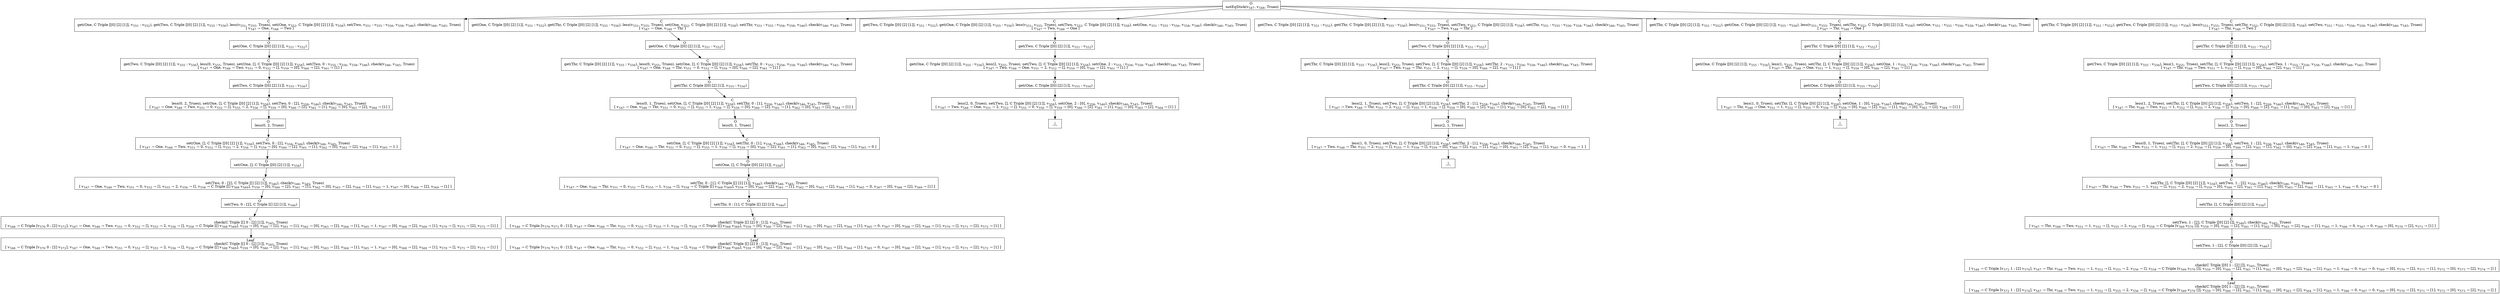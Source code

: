 digraph {
    graph [rankdir=TB
          ,bgcolor=transparent];
    node [shape=box
         ,fillcolor=white
         ,style=filled];
    0 [label=<O <BR/> notEqStick(v<SUB>547</SUB>, v<SUB>548</SUB>, Trueo)>];
    1 [label=<C <BR/> get(One, C Triple [[0] [2] [1]], v<SUB>551</SUB> : v<SUB>552</SUB>), get(Two, C Triple [[0] [2] [1]], v<SUB>555</SUB> : v<SUB>556</SUB>), less(v<SUB>551</SUB>, v<SUB>555</SUB>, Trueo), set(One, v<SUB>552</SUB>, C Triple [[0] [2] [1]], v<SUB>558</SUB>), set(Two, v<SUB>551</SUB> : v<SUB>555</SUB> : v<SUB>556</SUB>, v<SUB>558</SUB>, v<SUB>546</SUB>), check(v<SUB>546</SUB>, v<SUB>545</SUB>, Trueo) <BR/>  [ v<SUB>547</SUB> &rarr; One, v<SUB>548</SUB> &rarr; Two ] >];
    2 [label=<C <BR/> get(One, C Triple [[0] [2] [1]], v<SUB>551</SUB> : v<SUB>552</SUB>), get(Thr, C Triple [[0] [2] [1]], v<SUB>555</SUB> : v<SUB>556</SUB>), less(v<SUB>551</SUB>, v<SUB>555</SUB>, Trueo), set(One, v<SUB>552</SUB>, C Triple [[0] [2] [1]], v<SUB>558</SUB>), set(Thr, v<SUB>551</SUB> : v<SUB>555</SUB> : v<SUB>556</SUB>, v<SUB>558</SUB>, v<SUB>546</SUB>), check(v<SUB>546</SUB>, v<SUB>545</SUB>, Trueo) <BR/>  [ v<SUB>547</SUB> &rarr; One, v<SUB>548</SUB> &rarr; Thr ] >];
    3 [label=<C <BR/> get(Two, C Triple [[0] [2] [1]], v<SUB>551</SUB> : v<SUB>552</SUB>), get(One, C Triple [[0] [2] [1]], v<SUB>555</SUB> : v<SUB>556</SUB>), less(v<SUB>551</SUB>, v<SUB>555</SUB>, Trueo), set(Two, v<SUB>552</SUB>, C Triple [[0] [2] [1]], v<SUB>558</SUB>), set(One, v<SUB>551</SUB> : v<SUB>555</SUB> : v<SUB>556</SUB>, v<SUB>558</SUB>, v<SUB>546</SUB>), check(v<SUB>546</SUB>, v<SUB>545</SUB>, Trueo) <BR/>  [ v<SUB>547</SUB> &rarr; Two, v<SUB>548</SUB> &rarr; One ] >];
    4 [label=<C <BR/> get(Two, C Triple [[0] [2] [1]], v<SUB>551</SUB> : v<SUB>552</SUB>), get(Thr, C Triple [[0] [2] [1]], v<SUB>555</SUB> : v<SUB>556</SUB>), less(v<SUB>551</SUB>, v<SUB>555</SUB>, Trueo), set(Two, v<SUB>552</SUB>, C Triple [[0] [2] [1]], v<SUB>558</SUB>), set(Thr, v<SUB>551</SUB> : v<SUB>555</SUB> : v<SUB>556</SUB>, v<SUB>558</SUB>, v<SUB>546</SUB>), check(v<SUB>546</SUB>, v<SUB>545</SUB>, Trueo) <BR/>  [ v<SUB>547</SUB> &rarr; Two, v<SUB>548</SUB> &rarr; Thr ] >];
    5 [label=<C <BR/> get(Thr, C Triple [[0] [2] [1]], v<SUB>551</SUB> : v<SUB>552</SUB>), get(One, C Triple [[0] [2] [1]], v<SUB>555</SUB> : v<SUB>556</SUB>), less(v<SUB>551</SUB>, v<SUB>555</SUB>, Trueo), set(Thr, v<SUB>552</SUB>, C Triple [[0] [2] [1]], v<SUB>558</SUB>), set(One, v<SUB>551</SUB> : v<SUB>555</SUB> : v<SUB>556</SUB>, v<SUB>558</SUB>, v<SUB>546</SUB>), check(v<SUB>546</SUB>, v<SUB>545</SUB>, Trueo) <BR/>  [ v<SUB>547</SUB> &rarr; Thr, v<SUB>548</SUB> &rarr; One ] >];
    6 [label=<C <BR/> get(Thr, C Triple [[0] [2] [1]], v<SUB>551</SUB> : v<SUB>552</SUB>), get(Two, C Triple [[0] [2] [1]], v<SUB>555</SUB> : v<SUB>556</SUB>), less(v<SUB>551</SUB>, v<SUB>555</SUB>, Trueo), set(Thr, v<SUB>552</SUB>, C Triple [[0] [2] [1]], v<SUB>558</SUB>), set(Two, v<SUB>551</SUB> : v<SUB>555</SUB> : v<SUB>556</SUB>, v<SUB>558</SUB>, v<SUB>546</SUB>), check(v<SUB>546</SUB>, v<SUB>545</SUB>, Trueo) <BR/>  [ v<SUB>547</SUB> &rarr; Thr, v<SUB>548</SUB> &rarr; Two ] >];
    7 [label=<O <BR/> get(One, C Triple [[0] [2] [1]], v<SUB>551</SUB> : v<SUB>552</SUB>)>];
    8 [label=<C <BR/> get(Two, C Triple [[0] [2] [1]], v<SUB>555</SUB> : v<SUB>556</SUB>), less(0, v<SUB>555</SUB>, Trueo), set(One, [], C Triple [[0] [2] [1]], v<SUB>558</SUB>), set(Two, 0 : v<SUB>555</SUB> : v<SUB>556</SUB>, v<SUB>558</SUB>, v<SUB>546</SUB>), check(v<SUB>546</SUB>, v<SUB>545</SUB>, Trueo) <BR/>  [ v<SUB>547</SUB> &rarr; One, v<SUB>548</SUB> &rarr; Two, v<SUB>551</SUB> &rarr; 0, v<SUB>552</SUB> &rarr; [], v<SUB>559</SUB> &rarr; [0], v<SUB>560</SUB> &rarr; [2], v<SUB>561</SUB> &rarr; [1] ] >];
    9 [label=<O <BR/> get(Two, C Triple [[0] [2] [1]], v<SUB>555</SUB> : v<SUB>556</SUB>)>];
    10 [label=<C <BR/> less(0, 2, Trueo), set(One, [], C Triple [[0] [2] [1]], v<SUB>558</SUB>), set(Two, 0 : [2], v<SUB>558</SUB>, v<SUB>546</SUB>), check(v<SUB>546</SUB>, v<SUB>545</SUB>, Trueo) <BR/>  [ v<SUB>547</SUB> &rarr; One, v<SUB>548</SUB> &rarr; Two, v<SUB>551</SUB> &rarr; 0, v<SUB>552</SUB> &rarr; [], v<SUB>555</SUB> &rarr; 2, v<SUB>556</SUB> &rarr; [], v<SUB>559</SUB> &rarr; [0], v<SUB>560</SUB> &rarr; [2], v<SUB>561</SUB> &rarr; [1], v<SUB>562</SUB> &rarr; [0], v<SUB>563</SUB> &rarr; [2], v<SUB>564</SUB> &rarr; [1] ] >];
    11 [label=<O <BR/> less(0, 2, Trueo)>];
    12 [label=<C <BR/> set(One, [], C Triple [[0] [2] [1]], v<SUB>558</SUB>), set(Two, 0 : [2], v<SUB>558</SUB>, v<SUB>546</SUB>), check(v<SUB>546</SUB>, v<SUB>545</SUB>, Trueo) <BR/>  [ v<SUB>547</SUB> &rarr; One, v<SUB>548</SUB> &rarr; Two, v<SUB>551</SUB> &rarr; 0, v<SUB>552</SUB> &rarr; [], v<SUB>555</SUB> &rarr; 2, v<SUB>556</SUB> &rarr; [], v<SUB>559</SUB> &rarr; [0], v<SUB>560</SUB> &rarr; [2], v<SUB>561</SUB> &rarr; [1], v<SUB>562</SUB> &rarr; [0], v<SUB>563</SUB> &rarr; [2], v<SUB>564</SUB> &rarr; [1], v<SUB>565</SUB> &rarr; 1 ] >];
    13 [label=<O <BR/> set(One, [], C Triple [[0] [2] [1]], v<SUB>558</SUB>)>];
    14 [label=<C <BR/> set(Two, 0 : [2], C Triple [[] [2] [1]], v<SUB>546</SUB>), check(v<SUB>546</SUB>, v<SUB>545</SUB>, Trueo) <BR/>  [ v<SUB>547</SUB> &rarr; One, v<SUB>548</SUB> &rarr; Two, v<SUB>551</SUB> &rarr; 0, v<SUB>552</SUB> &rarr; [], v<SUB>555</SUB> &rarr; 2, v<SUB>556</SUB> &rarr; [], v<SUB>558</SUB> &rarr; C Triple [[] v<SUB>568</SUB> v<SUB>569</SUB>], v<SUB>559</SUB> &rarr; [0], v<SUB>560</SUB> &rarr; [2], v<SUB>561</SUB> &rarr; [1], v<SUB>562</SUB> &rarr; [0], v<SUB>563</SUB> &rarr; [2], v<SUB>564</SUB> &rarr; [1], v<SUB>565</SUB> &rarr; 1, v<SUB>567</SUB> &rarr; [0], v<SUB>568</SUB> &rarr; [2], v<SUB>569</SUB> &rarr; [1] ] >];
    15 [label=<O <BR/> set(Two, 0 : [2], C Triple [[] [2] [1]], v<SUB>546</SUB>)>];
    16 [label=<C <BR/> check(C Triple [[] 0 : [2] [1]], v<SUB>545</SUB>, Trueo) <BR/>  [ v<SUB>546</SUB> &rarr; C Triple [v<SUB>570</SUB> 0 : [2] v<SUB>572</SUB>], v<SUB>547</SUB> &rarr; One, v<SUB>548</SUB> &rarr; Two, v<SUB>551</SUB> &rarr; 0, v<SUB>552</SUB> &rarr; [], v<SUB>555</SUB> &rarr; 2, v<SUB>556</SUB> &rarr; [], v<SUB>558</SUB> &rarr; C Triple [[] v<SUB>568</SUB> v<SUB>569</SUB>], v<SUB>559</SUB> &rarr; [0], v<SUB>560</SUB> &rarr; [2], v<SUB>561</SUB> &rarr; [1], v<SUB>562</SUB> &rarr; [0], v<SUB>563</SUB> &rarr; [2], v<SUB>564</SUB> &rarr; [1], v<SUB>565</SUB> &rarr; 1, v<SUB>567</SUB> &rarr; [0], v<SUB>568</SUB> &rarr; [2], v<SUB>569</SUB> &rarr; [1], v<SUB>570</SUB> &rarr; [], v<SUB>571</SUB> &rarr; [2], v<SUB>572</SUB> &rarr; [1] ] >];
    17 [label=<Leaf <BR/> check(C Triple [[] 0 : [2] [1]], v<SUB>545</SUB>, Trueo) <BR/>  [ v<SUB>546</SUB> &rarr; C Triple [v<SUB>570</SUB> 0 : [2] v<SUB>572</SUB>], v<SUB>547</SUB> &rarr; One, v<SUB>548</SUB> &rarr; Two, v<SUB>551</SUB> &rarr; 0, v<SUB>552</SUB> &rarr; [], v<SUB>555</SUB> &rarr; 2, v<SUB>556</SUB> &rarr; [], v<SUB>558</SUB> &rarr; C Triple [[] v<SUB>568</SUB> v<SUB>569</SUB>], v<SUB>559</SUB> &rarr; [0], v<SUB>560</SUB> &rarr; [2], v<SUB>561</SUB> &rarr; [1], v<SUB>562</SUB> &rarr; [0], v<SUB>563</SUB> &rarr; [2], v<SUB>564</SUB> &rarr; [1], v<SUB>565</SUB> &rarr; 1, v<SUB>567</SUB> &rarr; [0], v<SUB>568</SUB> &rarr; [2], v<SUB>569</SUB> &rarr; [1], v<SUB>570</SUB> &rarr; [], v<SUB>571</SUB> &rarr; [2], v<SUB>572</SUB> &rarr; [1] ] >];
    18 [label=<O <BR/> get(One, C Triple [[0] [2] [1]], v<SUB>551</SUB> : v<SUB>552</SUB>)>];
    19 [label=<C <BR/> get(Thr, C Triple [[0] [2] [1]], v<SUB>555</SUB> : v<SUB>556</SUB>), less(0, v<SUB>555</SUB>, Trueo), set(One, [], C Triple [[0] [2] [1]], v<SUB>558</SUB>), set(Thr, 0 : v<SUB>555</SUB> : v<SUB>556</SUB>, v<SUB>558</SUB>, v<SUB>546</SUB>), check(v<SUB>546</SUB>, v<SUB>545</SUB>, Trueo) <BR/>  [ v<SUB>547</SUB> &rarr; One, v<SUB>548</SUB> &rarr; Thr, v<SUB>551</SUB> &rarr; 0, v<SUB>552</SUB> &rarr; [], v<SUB>559</SUB> &rarr; [0], v<SUB>560</SUB> &rarr; [2], v<SUB>561</SUB> &rarr; [1] ] >];
    20 [label=<O <BR/> get(Thr, C Triple [[0] [2] [1]], v<SUB>555</SUB> : v<SUB>556</SUB>)>];
    21 [label=<C <BR/> less(0, 1, Trueo), set(One, [], C Triple [[0] [2] [1]], v<SUB>558</SUB>), set(Thr, 0 : [1], v<SUB>558</SUB>, v<SUB>546</SUB>), check(v<SUB>546</SUB>, v<SUB>545</SUB>, Trueo) <BR/>  [ v<SUB>547</SUB> &rarr; One, v<SUB>548</SUB> &rarr; Thr, v<SUB>551</SUB> &rarr; 0, v<SUB>552</SUB> &rarr; [], v<SUB>555</SUB> &rarr; 1, v<SUB>556</SUB> &rarr; [], v<SUB>559</SUB> &rarr; [0], v<SUB>560</SUB> &rarr; [2], v<SUB>561</SUB> &rarr; [1], v<SUB>562</SUB> &rarr; [0], v<SUB>563</SUB> &rarr; [2], v<SUB>564</SUB> &rarr; [1] ] >];
    22 [label=<O <BR/> less(0, 1, Trueo)>];
    23 [label=<C <BR/> set(One, [], C Triple [[0] [2] [1]], v<SUB>558</SUB>), set(Thr, 0 : [1], v<SUB>558</SUB>, v<SUB>546</SUB>), check(v<SUB>546</SUB>, v<SUB>545</SUB>, Trueo) <BR/>  [ v<SUB>547</SUB> &rarr; One, v<SUB>548</SUB> &rarr; Thr, v<SUB>551</SUB> &rarr; 0, v<SUB>552</SUB> &rarr; [], v<SUB>555</SUB> &rarr; 1, v<SUB>556</SUB> &rarr; [], v<SUB>559</SUB> &rarr; [0], v<SUB>560</SUB> &rarr; [2], v<SUB>561</SUB> &rarr; [1], v<SUB>562</SUB> &rarr; [0], v<SUB>563</SUB> &rarr; [2], v<SUB>564</SUB> &rarr; [1], v<SUB>565</SUB> &rarr; 0 ] >];
    24 [label=<O <BR/> set(One, [], C Triple [[0] [2] [1]], v<SUB>558</SUB>)>];
    25 [label=<C <BR/> set(Thr, 0 : [1], C Triple [[] [2] [1]], v<SUB>546</SUB>), check(v<SUB>546</SUB>, v<SUB>545</SUB>, Trueo) <BR/>  [ v<SUB>547</SUB> &rarr; One, v<SUB>548</SUB> &rarr; Thr, v<SUB>551</SUB> &rarr; 0, v<SUB>552</SUB> &rarr; [], v<SUB>555</SUB> &rarr; 1, v<SUB>556</SUB> &rarr; [], v<SUB>558</SUB> &rarr; C Triple [[] v<SUB>568</SUB> v<SUB>569</SUB>], v<SUB>559</SUB> &rarr; [0], v<SUB>560</SUB> &rarr; [2], v<SUB>561</SUB> &rarr; [1], v<SUB>562</SUB> &rarr; [0], v<SUB>563</SUB> &rarr; [2], v<SUB>564</SUB> &rarr; [1], v<SUB>565</SUB> &rarr; 0, v<SUB>567</SUB> &rarr; [0], v<SUB>568</SUB> &rarr; [2], v<SUB>569</SUB> &rarr; [1] ] >];
    26 [label=<O <BR/> set(Thr, 0 : [1], C Triple [[] [2] [1]], v<SUB>546</SUB>)>];
    27 [label=<C <BR/> check(C Triple [[] [2] 0 : [1]], v<SUB>545</SUB>, Trueo) <BR/>  [ v<SUB>546</SUB> &rarr; C Triple [v<SUB>570</SUB> v<SUB>571</SUB> 0 : [1]], v<SUB>547</SUB> &rarr; One, v<SUB>548</SUB> &rarr; Thr, v<SUB>551</SUB> &rarr; 0, v<SUB>552</SUB> &rarr; [], v<SUB>555</SUB> &rarr; 1, v<SUB>556</SUB> &rarr; [], v<SUB>558</SUB> &rarr; C Triple [[] v<SUB>568</SUB> v<SUB>569</SUB>], v<SUB>559</SUB> &rarr; [0], v<SUB>560</SUB> &rarr; [2], v<SUB>561</SUB> &rarr; [1], v<SUB>562</SUB> &rarr; [0], v<SUB>563</SUB> &rarr; [2], v<SUB>564</SUB> &rarr; [1], v<SUB>565</SUB> &rarr; 0, v<SUB>567</SUB> &rarr; [0], v<SUB>568</SUB> &rarr; [2], v<SUB>569</SUB> &rarr; [1], v<SUB>570</SUB> &rarr; [], v<SUB>571</SUB> &rarr; [2], v<SUB>572</SUB> &rarr; [1] ] >];
    28 [label=<Leaf <BR/> check(C Triple [[] [2] 0 : [1]], v<SUB>545</SUB>, Trueo) <BR/>  [ v<SUB>546</SUB> &rarr; C Triple [v<SUB>570</SUB> v<SUB>571</SUB> 0 : [1]], v<SUB>547</SUB> &rarr; One, v<SUB>548</SUB> &rarr; Thr, v<SUB>551</SUB> &rarr; 0, v<SUB>552</SUB> &rarr; [], v<SUB>555</SUB> &rarr; 1, v<SUB>556</SUB> &rarr; [], v<SUB>558</SUB> &rarr; C Triple [[] v<SUB>568</SUB> v<SUB>569</SUB>], v<SUB>559</SUB> &rarr; [0], v<SUB>560</SUB> &rarr; [2], v<SUB>561</SUB> &rarr; [1], v<SUB>562</SUB> &rarr; [0], v<SUB>563</SUB> &rarr; [2], v<SUB>564</SUB> &rarr; [1], v<SUB>565</SUB> &rarr; 0, v<SUB>567</SUB> &rarr; [0], v<SUB>568</SUB> &rarr; [2], v<SUB>569</SUB> &rarr; [1], v<SUB>570</SUB> &rarr; [], v<SUB>571</SUB> &rarr; [2], v<SUB>572</SUB> &rarr; [1] ] >];
    29 [label=<O <BR/> get(Two, C Triple [[0] [2] [1]], v<SUB>551</SUB> : v<SUB>552</SUB>)>];
    30 [label=<C <BR/> get(One, C Triple [[0] [2] [1]], v<SUB>555</SUB> : v<SUB>556</SUB>), less(2, v<SUB>555</SUB>, Trueo), set(Two, [], C Triple [[0] [2] [1]], v<SUB>558</SUB>), set(One, 2 : v<SUB>555</SUB> : v<SUB>556</SUB>, v<SUB>558</SUB>, v<SUB>546</SUB>), check(v<SUB>546</SUB>, v<SUB>545</SUB>, Trueo) <BR/>  [ v<SUB>547</SUB> &rarr; Two, v<SUB>548</SUB> &rarr; One, v<SUB>551</SUB> &rarr; 2, v<SUB>552</SUB> &rarr; [], v<SUB>559</SUB> &rarr; [0], v<SUB>560</SUB> &rarr; [2], v<SUB>561</SUB> &rarr; [1] ] >];
    31 [label=<O <BR/> get(One, C Triple [[0] [2] [1]], v<SUB>555</SUB> : v<SUB>556</SUB>)>];
    32 [label=<C <BR/> less(2, 0, Trueo), set(Two, [], C Triple [[0] [2] [1]], v<SUB>558</SUB>), set(One, 2 : [0], v<SUB>558</SUB>, v<SUB>546</SUB>), check(v<SUB>546</SUB>, v<SUB>545</SUB>, Trueo) <BR/>  [ v<SUB>547</SUB> &rarr; Two, v<SUB>548</SUB> &rarr; One, v<SUB>551</SUB> &rarr; 2, v<SUB>552</SUB> &rarr; [], v<SUB>555</SUB> &rarr; 0, v<SUB>556</SUB> &rarr; [], v<SUB>559</SUB> &rarr; [0], v<SUB>560</SUB> &rarr; [2], v<SUB>561</SUB> &rarr; [1], v<SUB>562</SUB> &rarr; [0], v<SUB>563</SUB> &rarr; [2], v<SUB>564</SUB> &rarr; [1] ] >];
    33 [label=<_|_>];
    34 [label=<O <BR/> get(Two, C Triple [[0] [2] [1]], v<SUB>551</SUB> : v<SUB>552</SUB>)>];
    35 [label=<C <BR/> get(Thr, C Triple [[0] [2] [1]], v<SUB>555</SUB> : v<SUB>556</SUB>), less(2, v<SUB>555</SUB>, Trueo), set(Two, [], C Triple [[0] [2] [1]], v<SUB>558</SUB>), set(Thr, 2 : v<SUB>555</SUB> : v<SUB>556</SUB>, v<SUB>558</SUB>, v<SUB>546</SUB>), check(v<SUB>546</SUB>, v<SUB>545</SUB>, Trueo) <BR/>  [ v<SUB>547</SUB> &rarr; Two, v<SUB>548</SUB> &rarr; Thr, v<SUB>551</SUB> &rarr; 2, v<SUB>552</SUB> &rarr; [], v<SUB>559</SUB> &rarr; [0], v<SUB>560</SUB> &rarr; [2], v<SUB>561</SUB> &rarr; [1] ] >];
    36 [label=<O <BR/> get(Thr, C Triple [[0] [2] [1]], v<SUB>555</SUB> : v<SUB>556</SUB>)>];
    37 [label=<C <BR/> less(2, 1, Trueo), set(Two, [], C Triple [[0] [2] [1]], v<SUB>558</SUB>), set(Thr, 2 : [1], v<SUB>558</SUB>, v<SUB>546</SUB>), check(v<SUB>546</SUB>, v<SUB>545</SUB>, Trueo) <BR/>  [ v<SUB>547</SUB> &rarr; Two, v<SUB>548</SUB> &rarr; Thr, v<SUB>551</SUB> &rarr; 2, v<SUB>552</SUB> &rarr; [], v<SUB>555</SUB> &rarr; 1, v<SUB>556</SUB> &rarr; [], v<SUB>559</SUB> &rarr; [0], v<SUB>560</SUB> &rarr; [2], v<SUB>561</SUB> &rarr; [1], v<SUB>562</SUB> &rarr; [0], v<SUB>563</SUB> &rarr; [2], v<SUB>564</SUB> &rarr; [1] ] >];
    38 [label=<O <BR/> less(2, 1, Trueo)>];
    39 [label=<C <BR/> less(1, 0, Trueo), set(Two, [], C Triple [[0] [2] [1]], v<SUB>558</SUB>), set(Thr, 2 : [1], v<SUB>558</SUB>, v<SUB>546</SUB>), check(v<SUB>546</SUB>, v<SUB>545</SUB>, Trueo) <BR/>  [ v<SUB>547</SUB> &rarr; Two, v<SUB>548</SUB> &rarr; Thr, v<SUB>551</SUB> &rarr; 2, v<SUB>552</SUB> &rarr; [], v<SUB>555</SUB> &rarr; 1, v<SUB>556</SUB> &rarr; [], v<SUB>559</SUB> &rarr; [0], v<SUB>560</SUB> &rarr; [2], v<SUB>561</SUB> &rarr; [1], v<SUB>562</SUB> &rarr; [0], v<SUB>563</SUB> &rarr; [2], v<SUB>564</SUB> &rarr; [1], v<SUB>565</SUB> &rarr; 0, v<SUB>566</SUB> &rarr; 1 ] >];
    40 [label=<_|_>];
    41 [label=<O <BR/> get(Thr, C Triple [[0] [2] [1]], v<SUB>551</SUB> : v<SUB>552</SUB>)>];
    42 [label=<C <BR/> get(One, C Triple [[0] [2] [1]], v<SUB>555</SUB> : v<SUB>556</SUB>), less(1, v<SUB>555</SUB>, Trueo), set(Thr, [], C Triple [[0] [2] [1]], v<SUB>558</SUB>), set(One, 1 : v<SUB>555</SUB> : v<SUB>556</SUB>, v<SUB>558</SUB>, v<SUB>546</SUB>), check(v<SUB>546</SUB>, v<SUB>545</SUB>, Trueo) <BR/>  [ v<SUB>547</SUB> &rarr; Thr, v<SUB>548</SUB> &rarr; One, v<SUB>551</SUB> &rarr; 1, v<SUB>552</SUB> &rarr; [], v<SUB>559</SUB> &rarr; [0], v<SUB>560</SUB> &rarr; [2], v<SUB>561</SUB> &rarr; [1] ] >];
    43 [label=<O <BR/> get(One, C Triple [[0] [2] [1]], v<SUB>555</SUB> : v<SUB>556</SUB>)>];
    44 [label=<C <BR/> less(1, 0, Trueo), set(Thr, [], C Triple [[0] [2] [1]], v<SUB>558</SUB>), set(One, 1 : [0], v<SUB>558</SUB>, v<SUB>546</SUB>), check(v<SUB>546</SUB>, v<SUB>545</SUB>, Trueo) <BR/>  [ v<SUB>547</SUB> &rarr; Thr, v<SUB>548</SUB> &rarr; One, v<SUB>551</SUB> &rarr; 1, v<SUB>552</SUB> &rarr; [], v<SUB>555</SUB> &rarr; 0, v<SUB>556</SUB> &rarr; [], v<SUB>559</SUB> &rarr; [0], v<SUB>560</SUB> &rarr; [2], v<SUB>561</SUB> &rarr; [1], v<SUB>562</SUB> &rarr; [0], v<SUB>563</SUB> &rarr; [2], v<SUB>564</SUB> &rarr; [1] ] >];
    45 [label=<_|_>];
    46 [label=<O <BR/> get(Thr, C Triple [[0] [2] [1]], v<SUB>551</SUB> : v<SUB>552</SUB>)>];
    47 [label=<C <BR/> get(Two, C Triple [[0] [2] [1]], v<SUB>555</SUB> : v<SUB>556</SUB>), less(1, v<SUB>555</SUB>, Trueo), set(Thr, [], C Triple [[0] [2] [1]], v<SUB>558</SUB>), set(Two, 1 : v<SUB>555</SUB> : v<SUB>556</SUB>, v<SUB>558</SUB>, v<SUB>546</SUB>), check(v<SUB>546</SUB>, v<SUB>545</SUB>, Trueo) <BR/>  [ v<SUB>547</SUB> &rarr; Thr, v<SUB>548</SUB> &rarr; Two, v<SUB>551</SUB> &rarr; 1, v<SUB>552</SUB> &rarr; [], v<SUB>559</SUB> &rarr; [0], v<SUB>560</SUB> &rarr; [2], v<SUB>561</SUB> &rarr; [1] ] >];
    48 [label=<O <BR/> get(Two, C Triple [[0] [2] [1]], v<SUB>555</SUB> : v<SUB>556</SUB>)>];
    49 [label=<C <BR/> less(1, 2, Trueo), set(Thr, [], C Triple [[0] [2] [1]], v<SUB>558</SUB>), set(Two, 1 : [2], v<SUB>558</SUB>, v<SUB>546</SUB>), check(v<SUB>546</SUB>, v<SUB>545</SUB>, Trueo) <BR/>  [ v<SUB>547</SUB> &rarr; Thr, v<SUB>548</SUB> &rarr; Two, v<SUB>551</SUB> &rarr; 1, v<SUB>552</SUB> &rarr; [], v<SUB>555</SUB> &rarr; 2, v<SUB>556</SUB> &rarr; [], v<SUB>559</SUB> &rarr; [0], v<SUB>560</SUB> &rarr; [2], v<SUB>561</SUB> &rarr; [1], v<SUB>562</SUB> &rarr; [0], v<SUB>563</SUB> &rarr; [2], v<SUB>564</SUB> &rarr; [1] ] >];
    50 [label=<O <BR/> less(1, 2, Trueo)>];
    51 [label=<C <BR/> less(0, 1, Trueo), set(Thr, [], C Triple [[0] [2] [1]], v<SUB>558</SUB>), set(Two, 1 : [2], v<SUB>558</SUB>, v<SUB>546</SUB>), check(v<SUB>546</SUB>, v<SUB>545</SUB>, Trueo) <BR/>  [ v<SUB>547</SUB> &rarr; Thr, v<SUB>548</SUB> &rarr; Two, v<SUB>551</SUB> &rarr; 1, v<SUB>552</SUB> &rarr; [], v<SUB>555</SUB> &rarr; 2, v<SUB>556</SUB> &rarr; [], v<SUB>559</SUB> &rarr; [0], v<SUB>560</SUB> &rarr; [2], v<SUB>561</SUB> &rarr; [1], v<SUB>562</SUB> &rarr; [0], v<SUB>563</SUB> &rarr; [2], v<SUB>564</SUB> &rarr; [1], v<SUB>565</SUB> &rarr; 1, v<SUB>566</SUB> &rarr; 0 ] >];
    52 [label=<O <BR/> less(0, 1, Trueo)>];
    53 [label=<C <BR/> set(Thr, [], C Triple [[0] [2] [1]], v<SUB>558</SUB>), set(Two, 1 : [2], v<SUB>558</SUB>, v<SUB>546</SUB>), check(v<SUB>546</SUB>, v<SUB>545</SUB>, Trueo) <BR/>  [ v<SUB>547</SUB> &rarr; Thr, v<SUB>548</SUB> &rarr; Two, v<SUB>551</SUB> &rarr; 1, v<SUB>552</SUB> &rarr; [], v<SUB>555</SUB> &rarr; 2, v<SUB>556</SUB> &rarr; [], v<SUB>559</SUB> &rarr; [0], v<SUB>560</SUB> &rarr; [2], v<SUB>561</SUB> &rarr; [1], v<SUB>562</SUB> &rarr; [0], v<SUB>563</SUB> &rarr; [2], v<SUB>564</SUB> &rarr; [1], v<SUB>565</SUB> &rarr; 1, v<SUB>566</SUB> &rarr; 0, v<SUB>567</SUB> &rarr; 0 ] >];
    54 [label=<O <BR/> set(Thr, [], C Triple [[0] [2] [1]], v<SUB>558</SUB>)>];
    55 [label=<C <BR/> set(Two, 1 : [2], C Triple [[0] [2] []], v<SUB>546</SUB>), check(v<SUB>546</SUB>, v<SUB>545</SUB>, Trueo) <BR/>  [ v<SUB>547</SUB> &rarr; Thr, v<SUB>548</SUB> &rarr; Two, v<SUB>551</SUB> &rarr; 1, v<SUB>552</SUB> &rarr; [], v<SUB>555</SUB> &rarr; 2, v<SUB>556</SUB> &rarr; [], v<SUB>558</SUB> &rarr; C Triple [v<SUB>569</SUB> v<SUB>570</SUB> []], v<SUB>559</SUB> &rarr; [0], v<SUB>560</SUB> &rarr; [2], v<SUB>561</SUB> &rarr; [1], v<SUB>562</SUB> &rarr; [0], v<SUB>563</SUB> &rarr; [2], v<SUB>564</SUB> &rarr; [1], v<SUB>565</SUB> &rarr; 1, v<SUB>566</SUB> &rarr; 0, v<SUB>567</SUB> &rarr; 0, v<SUB>569</SUB> &rarr; [0], v<SUB>570</SUB> &rarr; [2], v<SUB>571</SUB> &rarr; [1] ] >];
    56 [label=<O <BR/> set(Two, 1 : [2], C Triple [[0] [2] []], v<SUB>546</SUB>)>];
    57 [label=<C <BR/> check(C Triple [[0] 1 : [2] []], v<SUB>545</SUB>, Trueo) <BR/>  [ v<SUB>546</SUB> &rarr; C Triple [v<SUB>572</SUB> 1 : [2] v<SUB>574</SUB>], v<SUB>547</SUB> &rarr; Thr, v<SUB>548</SUB> &rarr; Two, v<SUB>551</SUB> &rarr; 1, v<SUB>552</SUB> &rarr; [], v<SUB>555</SUB> &rarr; 2, v<SUB>556</SUB> &rarr; [], v<SUB>558</SUB> &rarr; C Triple [v<SUB>569</SUB> v<SUB>570</SUB> []], v<SUB>559</SUB> &rarr; [0], v<SUB>560</SUB> &rarr; [2], v<SUB>561</SUB> &rarr; [1], v<SUB>562</SUB> &rarr; [0], v<SUB>563</SUB> &rarr; [2], v<SUB>564</SUB> &rarr; [1], v<SUB>565</SUB> &rarr; 1, v<SUB>566</SUB> &rarr; 0, v<SUB>567</SUB> &rarr; 0, v<SUB>569</SUB> &rarr; [0], v<SUB>570</SUB> &rarr; [2], v<SUB>571</SUB> &rarr; [1], v<SUB>572</SUB> &rarr; [0], v<SUB>573</SUB> &rarr; [2], v<SUB>574</SUB> &rarr; [] ] >];
    58 [label=<Leaf <BR/> check(C Triple [[0] 1 : [2] []], v<SUB>545</SUB>, Trueo) <BR/>  [ v<SUB>546</SUB> &rarr; C Triple [v<SUB>572</SUB> 1 : [2] v<SUB>574</SUB>], v<SUB>547</SUB> &rarr; Thr, v<SUB>548</SUB> &rarr; Two, v<SUB>551</SUB> &rarr; 1, v<SUB>552</SUB> &rarr; [], v<SUB>555</SUB> &rarr; 2, v<SUB>556</SUB> &rarr; [], v<SUB>558</SUB> &rarr; C Triple [v<SUB>569</SUB> v<SUB>570</SUB> []], v<SUB>559</SUB> &rarr; [0], v<SUB>560</SUB> &rarr; [2], v<SUB>561</SUB> &rarr; [1], v<SUB>562</SUB> &rarr; [0], v<SUB>563</SUB> &rarr; [2], v<SUB>564</SUB> &rarr; [1], v<SUB>565</SUB> &rarr; 1, v<SUB>566</SUB> &rarr; 0, v<SUB>567</SUB> &rarr; 0, v<SUB>569</SUB> &rarr; [0], v<SUB>570</SUB> &rarr; [2], v<SUB>571</SUB> &rarr; [1], v<SUB>572</SUB> &rarr; [0], v<SUB>573</SUB> &rarr; [2], v<SUB>574</SUB> &rarr; [] ] >];
    0 -> 1 [label=""];
    0 -> 2 [label=""];
    0 -> 3 [label=""];
    0 -> 4 [label=""];
    0 -> 5 [label=""];
    0 -> 6 [label=""];
    1 -> 7 [label=""];
    2 -> 18 [label=""];
    3 -> 29 [label=""];
    4 -> 34 [label=""];
    5 -> 41 [label=""];
    6 -> 46 [label=""];
    7 -> 8 [label=""];
    8 -> 9 [label=""];
    9 -> 10 [label=""];
    10 -> 11 [label=""];
    11 -> 12 [label=""];
    12 -> 13 [label=""];
    13 -> 14 [label=""];
    14 -> 15 [label=""];
    15 -> 16 [label=""];
    16 -> 17 [label=""];
    18 -> 19 [label=""];
    19 -> 20 [label=""];
    20 -> 21 [label=""];
    21 -> 22 [label=""];
    22 -> 23 [label=""];
    23 -> 24 [label=""];
    24 -> 25 [label=""];
    25 -> 26 [label=""];
    26 -> 27 [label=""];
    27 -> 28 [label=""];
    29 -> 30 [label=""];
    30 -> 31 [label=""];
    31 -> 32 [label=""];
    32 -> 33 [label=""];
    34 -> 35 [label=""];
    35 -> 36 [label=""];
    36 -> 37 [label=""];
    37 -> 38 [label=""];
    38 -> 39 [label=""];
    39 -> 40 [label=""];
    41 -> 42 [label=""];
    42 -> 43 [label=""];
    43 -> 44 [label=""];
    44 -> 45 [label=""];
    46 -> 47 [label=""];
    47 -> 48 [label=""];
    48 -> 49 [label=""];
    49 -> 50 [label=""];
    50 -> 51 [label=""];
    51 -> 52 [label=""];
    52 -> 53 [label=""];
    53 -> 54 [label=""];
    54 -> 55 [label=""];
    55 -> 56 [label=""];
    56 -> 57 [label=""];
    57 -> 58 [label=""];
}